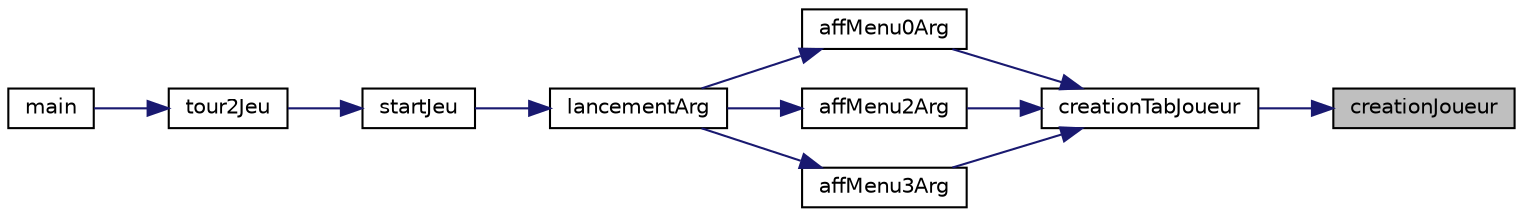 digraph "creationJoueur"
{
 // INTERACTIVE_SVG=YES
 // LATEX_PDF_SIZE
  edge [fontname="Helvetica",fontsize="10",labelfontname="Helvetica",labelfontsize="10"];
  node [fontname="Helvetica",fontsize="10",shape=record];
  rankdir="RL";
  Node1 [label="creationJoueur",height=0.2,width=0.4,color="black", fillcolor="grey75", style="filled", fontcolor="black",tooltip=" "];
  Node1 -> Node2 [dir="back",color="midnightblue",fontsize="10",style="solid",fontname="Helvetica"];
  Node2 [label="creationTabJoueur",height=0.2,width=0.4,color="black", fillcolor="white", style="filled",URL="$etienne_8c.html#a5706cf4d64afcdc6465a359cad4165c5",tooltip=": demande à l'utilisateur le niveau des bots"];
  Node2 -> Node3 [dir="back",color="midnightblue",fontsize="10",style="solid",fontname="Helvetica"];
  Node3 [label="affMenu0Arg",height=0.2,width=0.4,color="black", fillcolor="white", style="filled",URL="$etienne_8c.html#add191c234e4761402a10fc37c780a0dc",tooltip=": demande à l'utilisateur le niveau des bots"];
  Node3 -> Node4 [dir="back",color="midnightblue",fontsize="10",style="solid",fontname="Helvetica"];
  Node4 [label="lancementArg",height=0.2,width=0.4,color="black", fillcolor="white", style="filled",URL="$etienne_8c.html#a317970f049c6f2e6b462f99649c76b60",tooltip=": demande à l'utilisateur le niveau des bots"];
  Node4 -> Node5 [dir="back",color="midnightblue",fontsize="10",style="solid",fontname="Helvetica"];
  Node5 [label="startJeu",height=0.2,width=0.4,color="black", fillcolor="white", style="filled",URL="$paul_8c.html#aa6907d9a4dfdf2849cd992c0d29d1e36",tooltip=": Lance le jeu avec les arguments données par le joueur"];
  Node5 -> Node6 [dir="back",color="midnightblue",fontsize="10",style="solid",fontname="Helvetica"];
  Node6 [label="tour2Jeu",height=0.2,width=0.4,color="black", fillcolor="white", style="filled",URL="$paul_8c.html#af93d3121afa95f7a3e7d318fa364f568",tooltip=": Lance le jeu et fait une boucle tant que le jeu n'est pas fini"];
  Node6 -> Node7 [dir="back",color="midnightblue",fontsize="10",style="solid",fontname="Helvetica"];
  Node7 [label="main",height=0.2,width=0.4,color="black", fillcolor="white", style="filled",URL="$main_8c.html#ac4c0f8a8146b128f1b8f920e3a9c3b1e",tooltip=" "];
  Node2 -> Node8 [dir="back",color="midnightblue",fontsize="10",style="solid",fontname="Helvetica"];
  Node8 [label="affMenu2Arg",height=0.2,width=0.4,color="black", fillcolor="white", style="filled",URL="$etienne_8c.html#a916fd519f8a566d0aadc4244c72dbb8f",tooltip=": demande à l'utilisateur le niveau des bots"];
  Node8 -> Node4 [dir="back",color="midnightblue",fontsize="10",style="solid",fontname="Helvetica"];
  Node2 -> Node9 [dir="back",color="midnightblue",fontsize="10",style="solid",fontname="Helvetica"];
  Node9 [label="affMenu3Arg",height=0.2,width=0.4,color="black", fillcolor="white", style="filled",URL="$etienne_8c.html#ad4da5cc4733ebd4b260a7e09c06c7fad",tooltip=": demande à l'utilisateur le niveau des bots"];
  Node9 -> Node4 [dir="back",color="midnightblue",fontsize="10",style="solid",fontname="Helvetica"];
}
